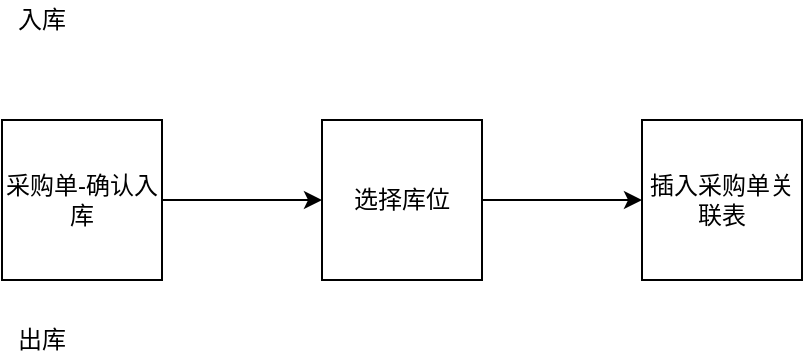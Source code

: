 <mxfile version="14.5.8" type="github">
  <diagram id="SXEYLcMqSf7-T7kPatKO" name="Page-1">
    <mxGraphModel dx="981" dy="524" grid="1" gridSize="10" guides="1" tooltips="1" connect="1" arrows="1" fold="1" page="1" pageScale="1" pageWidth="827" pageHeight="1169" math="0" shadow="0">
      <root>
        <mxCell id="0" />
        <mxCell id="1" parent="0" />
        <mxCell id="fBSgZwWfRKQs4gMfS5-9-3" value="" style="edgeStyle=orthogonalEdgeStyle;rounded=0;orthogonalLoop=1;jettySize=auto;html=1;" edge="1" parent="1" source="fBSgZwWfRKQs4gMfS5-9-1" target="fBSgZwWfRKQs4gMfS5-9-2">
          <mxGeometry relative="1" as="geometry" />
        </mxCell>
        <mxCell id="fBSgZwWfRKQs4gMfS5-9-1" value="采购单-确认入库" style="whiteSpace=wrap;html=1;aspect=fixed;" vertex="1" parent="1">
          <mxGeometry x="130" y="250" width="80" height="80" as="geometry" />
        </mxCell>
        <mxCell id="fBSgZwWfRKQs4gMfS5-9-5" value="" style="edgeStyle=orthogonalEdgeStyle;rounded=0;orthogonalLoop=1;jettySize=auto;html=1;" edge="1" parent="1" source="fBSgZwWfRKQs4gMfS5-9-2" target="fBSgZwWfRKQs4gMfS5-9-4">
          <mxGeometry relative="1" as="geometry" />
        </mxCell>
        <mxCell id="fBSgZwWfRKQs4gMfS5-9-2" value="选择库位" style="whiteSpace=wrap;html=1;aspect=fixed;" vertex="1" parent="1">
          <mxGeometry x="290" y="250" width="80" height="80" as="geometry" />
        </mxCell>
        <mxCell id="fBSgZwWfRKQs4gMfS5-9-4" value="插入采购单关联表" style="whiteSpace=wrap;html=1;aspect=fixed;" vertex="1" parent="1">
          <mxGeometry x="450" y="250" width="80" height="80" as="geometry" />
        </mxCell>
        <mxCell id="fBSgZwWfRKQs4gMfS5-9-6" value="入库" style="text;html=1;strokeColor=none;fillColor=none;align=center;verticalAlign=middle;whiteSpace=wrap;rounded=0;" vertex="1" parent="1">
          <mxGeometry x="130" y="190" width="40" height="20" as="geometry" />
        </mxCell>
        <mxCell id="fBSgZwWfRKQs4gMfS5-9-7" value="出库" style="text;html=1;strokeColor=none;fillColor=none;align=center;verticalAlign=middle;whiteSpace=wrap;rounded=0;" vertex="1" parent="1">
          <mxGeometry x="130" y="350" width="40" height="20" as="geometry" />
        </mxCell>
      </root>
    </mxGraphModel>
  </diagram>
</mxfile>
